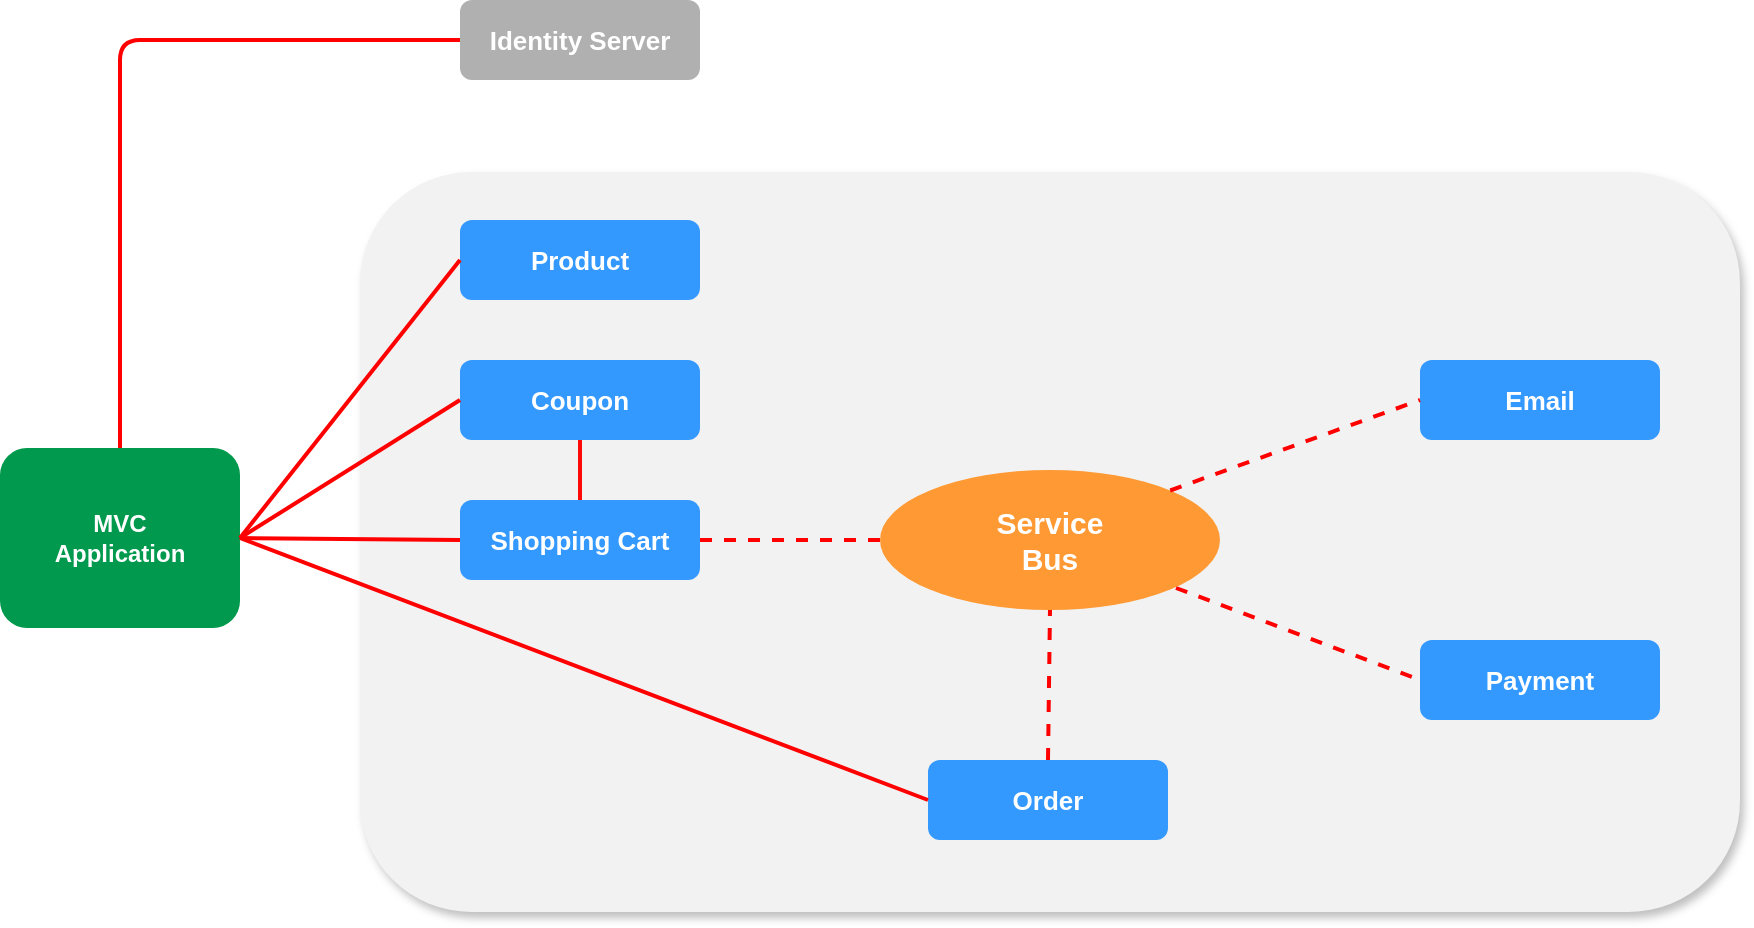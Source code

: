 <mxfile version="14.9.6" type="device"><diagram id="fRsAFeKoClJbg_W7fu_6" name="Sayfa -1"><mxGraphModel dx="1086" dy="966" grid="1" gridSize="10" guides="1" tooltips="1" connect="1" arrows="1" fold="1" page="1" pageScale="1" pageWidth="827" pageHeight="1169" math="0" shadow="0"><root><mxCell id="0"/><mxCell id="1" parent="0"/><mxCell id="zxgEGyy6dzEycqv67XkC-25" value="" style="rounded=1;whiteSpace=wrap;html=1;shadow=1;glass=0;sketch=0;fontSize=50;fontColor=#FFFFFF;fillColor=#F2F2F2;strokeColor=none;" parent="1" vertex="1"><mxGeometry x="240" y="126" width="690" height="370" as="geometry"/></mxCell><mxCell id="zxgEGyy6dzEycqv67XkC-1" value="Identity Server" style="rounded=1;whiteSpace=wrap;html=1;fillColor=#B0B0B0;fontColor=#FFFFFF;fontStyle=1;strokeColor=none;fontSize=13;" parent="1" vertex="1"><mxGeometry x="290" y="40" width="120" height="40" as="geometry"/></mxCell><mxCell id="zxgEGyy6dzEycqv67XkC-3" value="Product" style="rounded=1;whiteSpace=wrap;html=1;fontColor=#FFFFFF;fontStyle=1;fillColor=#3399FF;shadow=0;glass=0;sketch=0;strokeColor=none;fontSize=13;" parent="1" vertex="1"><mxGeometry x="290" y="150" width="120" height="40" as="geometry"/></mxCell><mxCell id="zxgEGyy6dzEycqv67XkC-4" value="Coupon" style="rounded=1;whiteSpace=wrap;html=1;fontColor=#FFFFFF;fontStyle=1;fillColor=#3399FF;shadow=0;glass=0;sketch=0;strokeColor=none;fontSize=13;" parent="1" vertex="1"><mxGeometry x="290" y="220" width="120" height="40" as="geometry"/></mxCell><mxCell id="zxgEGyy6dzEycqv67XkC-5" value="Shopping Cart" style="rounded=1;whiteSpace=wrap;html=1;fontColor=#FFFFFF;fontStyle=1;fillColor=#3399FF;shadow=0;glass=0;sketch=0;strokeColor=none;fontSize=13;" parent="1" vertex="1"><mxGeometry x="290" y="290" width="120" height="40" as="geometry"/></mxCell><mxCell id="zxgEGyy6dzEycqv67XkC-7" value="MVC&lt;br&gt;Application" style="rounded=1;whiteSpace=wrap;html=1;shadow=0;glass=0;sketch=0;fontColor=#FFFFFF;strokeColor=none;fillColor=#00994D;fontStyle=1" parent="1" vertex="1"><mxGeometry x="60" y="264" width="120" height="90" as="geometry"/></mxCell><mxCell id="zxgEGyy6dzEycqv67XkC-8" value="Order" style="rounded=1;whiteSpace=wrap;html=1;fontColor=#FFFFFF;fontStyle=1;fillColor=#3399FF;shadow=0;glass=0;sketch=0;strokeColor=none;fontSize=13;" parent="1" vertex="1"><mxGeometry x="524" y="420" width="120" height="40" as="geometry"/></mxCell><mxCell id="zxgEGyy6dzEycqv67XkC-9" value="Payment" style="rounded=1;whiteSpace=wrap;html=1;fontColor=#FFFFFF;fontStyle=1;fillColor=#3399FF;shadow=0;glass=0;sketch=0;strokeColor=none;fontSize=13;" parent="1" vertex="1"><mxGeometry x="770" y="360" width="120" height="40" as="geometry"/></mxCell><mxCell id="zxgEGyy6dzEycqv67XkC-10" value="Email" style="rounded=1;whiteSpace=wrap;html=1;fontColor=#FFFFFF;fontStyle=1;fillColor=#3399FF;shadow=0;glass=0;sketch=0;strokeColor=none;fontSize=13;" parent="1" vertex="1"><mxGeometry x="770" y="220" width="120" height="40" as="geometry"/></mxCell><mxCell id="zxgEGyy6dzEycqv67XkC-11" value="Service&lt;br style=&quot;font-size: 15px;&quot;&gt;Bus" style="ellipse;whiteSpace=wrap;html=1;rounded=1;shadow=0;glass=0;sketch=0;fontColor=#FFFFFF;strokeColor=none;fillColor=#FF9933;fontSize=15;fontStyle=1" parent="1" vertex="1"><mxGeometry x="500" y="275" width="170" height="70" as="geometry"/></mxCell><mxCell id="zxgEGyy6dzEycqv67XkC-13" value="" style="endArrow=none;html=1;fontSize=50;fontColor=#FFFFFF;entryX=0;entryY=0.5;entryDx=0;entryDy=0;exitX=0.5;exitY=0;exitDx=0;exitDy=0;strokeColor=#FF0000;jumpSize=15;fontStyle=0;strokeWidth=2;" parent="1" source="zxgEGyy6dzEycqv67XkC-7" target="zxgEGyy6dzEycqv67XkC-1" edge="1"><mxGeometry width="50" height="50" relative="1" as="geometry"><mxPoint x="100" y="240" as="sourcePoint"/><mxPoint x="100" y="40" as="targetPoint"/><Array as="points"><mxPoint x="120" y="60"/></Array></mxGeometry></mxCell><mxCell id="zxgEGyy6dzEycqv67XkC-14" value="" style="endArrow=none;html=1;strokeColor=#FF0000;strokeWidth=2;fontSize=50;fontColor=#FFFFFF;exitX=1;exitY=0.5;exitDx=0;exitDy=0;entryX=0;entryY=0.5;entryDx=0;entryDy=0;" parent="1" source="zxgEGyy6dzEycqv67XkC-7" target="zxgEGyy6dzEycqv67XkC-3" edge="1"><mxGeometry width="50" height="50" relative="1" as="geometry"><mxPoint x="180" y="320" as="sourcePoint"/><mxPoint x="230" y="270" as="targetPoint"/></mxGeometry></mxCell><mxCell id="zxgEGyy6dzEycqv67XkC-15" value="" style="endArrow=none;html=1;strokeColor=#FF0000;strokeWidth=2;fontSize=50;fontColor=#FFFFFF;entryX=0;entryY=0.5;entryDx=0;entryDy=0;exitX=1;exitY=0.5;exitDx=0;exitDy=0;" parent="1" source="zxgEGyy6dzEycqv67XkC-7" target="zxgEGyy6dzEycqv67XkC-4" edge="1"><mxGeometry width="50" height="50" relative="1" as="geometry"><mxPoint x="180" y="335" as="sourcePoint"/><mxPoint x="250.711" y="285" as="targetPoint"/></mxGeometry></mxCell><mxCell id="zxgEGyy6dzEycqv67XkC-16" value="" style="endArrow=none;html=1;strokeColor=#FF0000;strokeWidth=2;fontSize=50;fontColor=#FFFFFF;entryX=0;entryY=0.5;entryDx=0;entryDy=0;exitX=1;exitY=0.5;exitDx=0;exitDy=0;" parent="1" source="zxgEGyy6dzEycqv67XkC-7" target="zxgEGyy6dzEycqv67XkC-5" edge="1"><mxGeometry width="50" height="50" relative="1" as="geometry"><mxPoint x="180" y="285" as="sourcePoint"/><mxPoint x="250.711" y="285" as="targetPoint"/></mxGeometry></mxCell><mxCell id="zxgEGyy6dzEycqv67XkC-17" value="" style="endArrow=none;html=1;strokeColor=#FF0000;strokeWidth=2;fontSize=50;fontColor=#FFFFFF;entryX=0;entryY=0.5;entryDx=0;entryDy=0;exitX=1;exitY=0.5;exitDx=0;exitDy=0;" parent="1" source="zxgEGyy6dzEycqv67XkC-7" target="zxgEGyy6dzEycqv67XkC-8" edge="1"><mxGeometry width="50" height="50" relative="1" as="geometry"><mxPoint x="180" y="360" as="sourcePoint"/><mxPoint x="230" y="310" as="targetPoint"/></mxGeometry></mxCell><mxCell id="zxgEGyy6dzEycqv67XkC-19" value="" style="endArrow=none;dashed=1;html=1;strokeColor=#FF0000;strokeWidth=2;fontSize=50;fontColor=#FFFFFF;entryX=0;entryY=0.5;entryDx=0;entryDy=0;" parent="1" source="zxgEGyy6dzEycqv67XkC-5" target="zxgEGyy6dzEycqv67XkC-11" edge="1"><mxGeometry width="50" height="50" relative="1" as="geometry"><mxPoint x="410" y="360" as="sourcePoint"/><mxPoint x="480.711" y="310" as="targetPoint"/></mxGeometry></mxCell><mxCell id="zxgEGyy6dzEycqv67XkC-20" value="" style="endArrow=none;dashed=1;html=1;strokeColor=#FF0000;strokeWidth=2;fontSize=50;fontColor=#FFFFFF;exitX=0.5;exitY=0;exitDx=0;exitDy=0;entryX=0.5;entryY=1;entryDx=0;entryDy=0;" parent="1" source="zxgEGyy6dzEycqv67XkC-8" target="zxgEGyy6dzEycqv67XkC-11" edge="1"><mxGeometry width="50" height="50" relative="1" as="geometry"><mxPoint x="580" y="390" as="sourcePoint"/><mxPoint x="630" y="340" as="targetPoint"/></mxGeometry></mxCell><mxCell id="zxgEGyy6dzEycqv67XkC-21" value="" style="endArrow=none;dashed=1;html=1;strokeColor=#FF0000;strokeWidth=2;fontSize=50;fontColor=#FFFFFF;entryX=0;entryY=0.5;entryDx=0;entryDy=0;" parent="1" target="zxgEGyy6dzEycqv67XkC-9" edge="1"><mxGeometry width="50" height="50" relative="1" as="geometry"><mxPoint x="648" y="334" as="sourcePoint"/><mxPoint x="740.711" y="310" as="targetPoint"/></mxGeometry></mxCell><mxCell id="zxgEGyy6dzEycqv67XkC-22" value="" style="endArrow=none;dashed=1;html=1;strokeColor=#FF0000;strokeWidth=2;fontSize=50;fontColor=#FFFFFF;exitX=1;exitY=0;exitDx=0;exitDy=0;entryX=0;entryY=0.5;entryDx=0;entryDy=0;" parent="1" source="zxgEGyy6dzEycqv67XkC-11" target="zxgEGyy6dzEycqv67XkC-10" edge="1"><mxGeometry width="50" height="50" relative="1" as="geometry"><mxPoint x="670" y="330" as="sourcePoint"/><mxPoint x="720" y="280" as="targetPoint"/></mxGeometry></mxCell><mxCell id="6ZotK7blWFqaynPANhn0-1" value="" style="endArrow=none;html=1;exitX=0.5;exitY=0;exitDx=0;exitDy=0;entryX=0.5;entryY=1;entryDx=0;entryDy=0;strokeColor=#FF0808;strokeWidth=2;" edge="1" parent="1" source="zxgEGyy6dzEycqv67XkC-5" target="zxgEGyy6dzEycqv67XkC-4"><mxGeometry width="50" height="50" relative="1" as="geometry"><mxPoint x="350" y="310" as="sourcePoint"/><mxPoint x="400" y="260" as="targetPoint"/></mxGeometry></mxCell></root></mxGraphModel></diagram></mxfile>